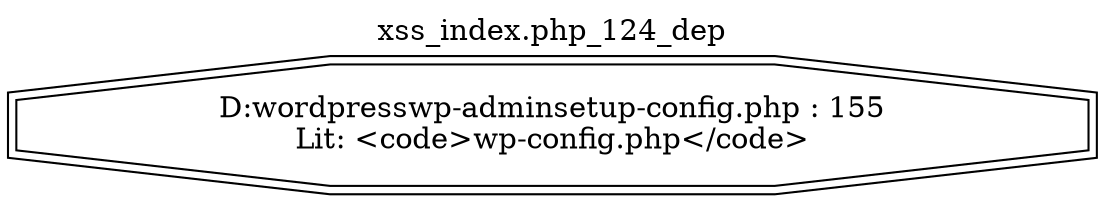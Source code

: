 digraph cfg {
  label="xss_index.php_124_dep";
  labelloc=t;
  n1 [shape=doubleoctagon, label="D:\wordpress\wp-admin\setup-config.php : 155\nLit: <code>wp-config.php</code>\n"];
}

